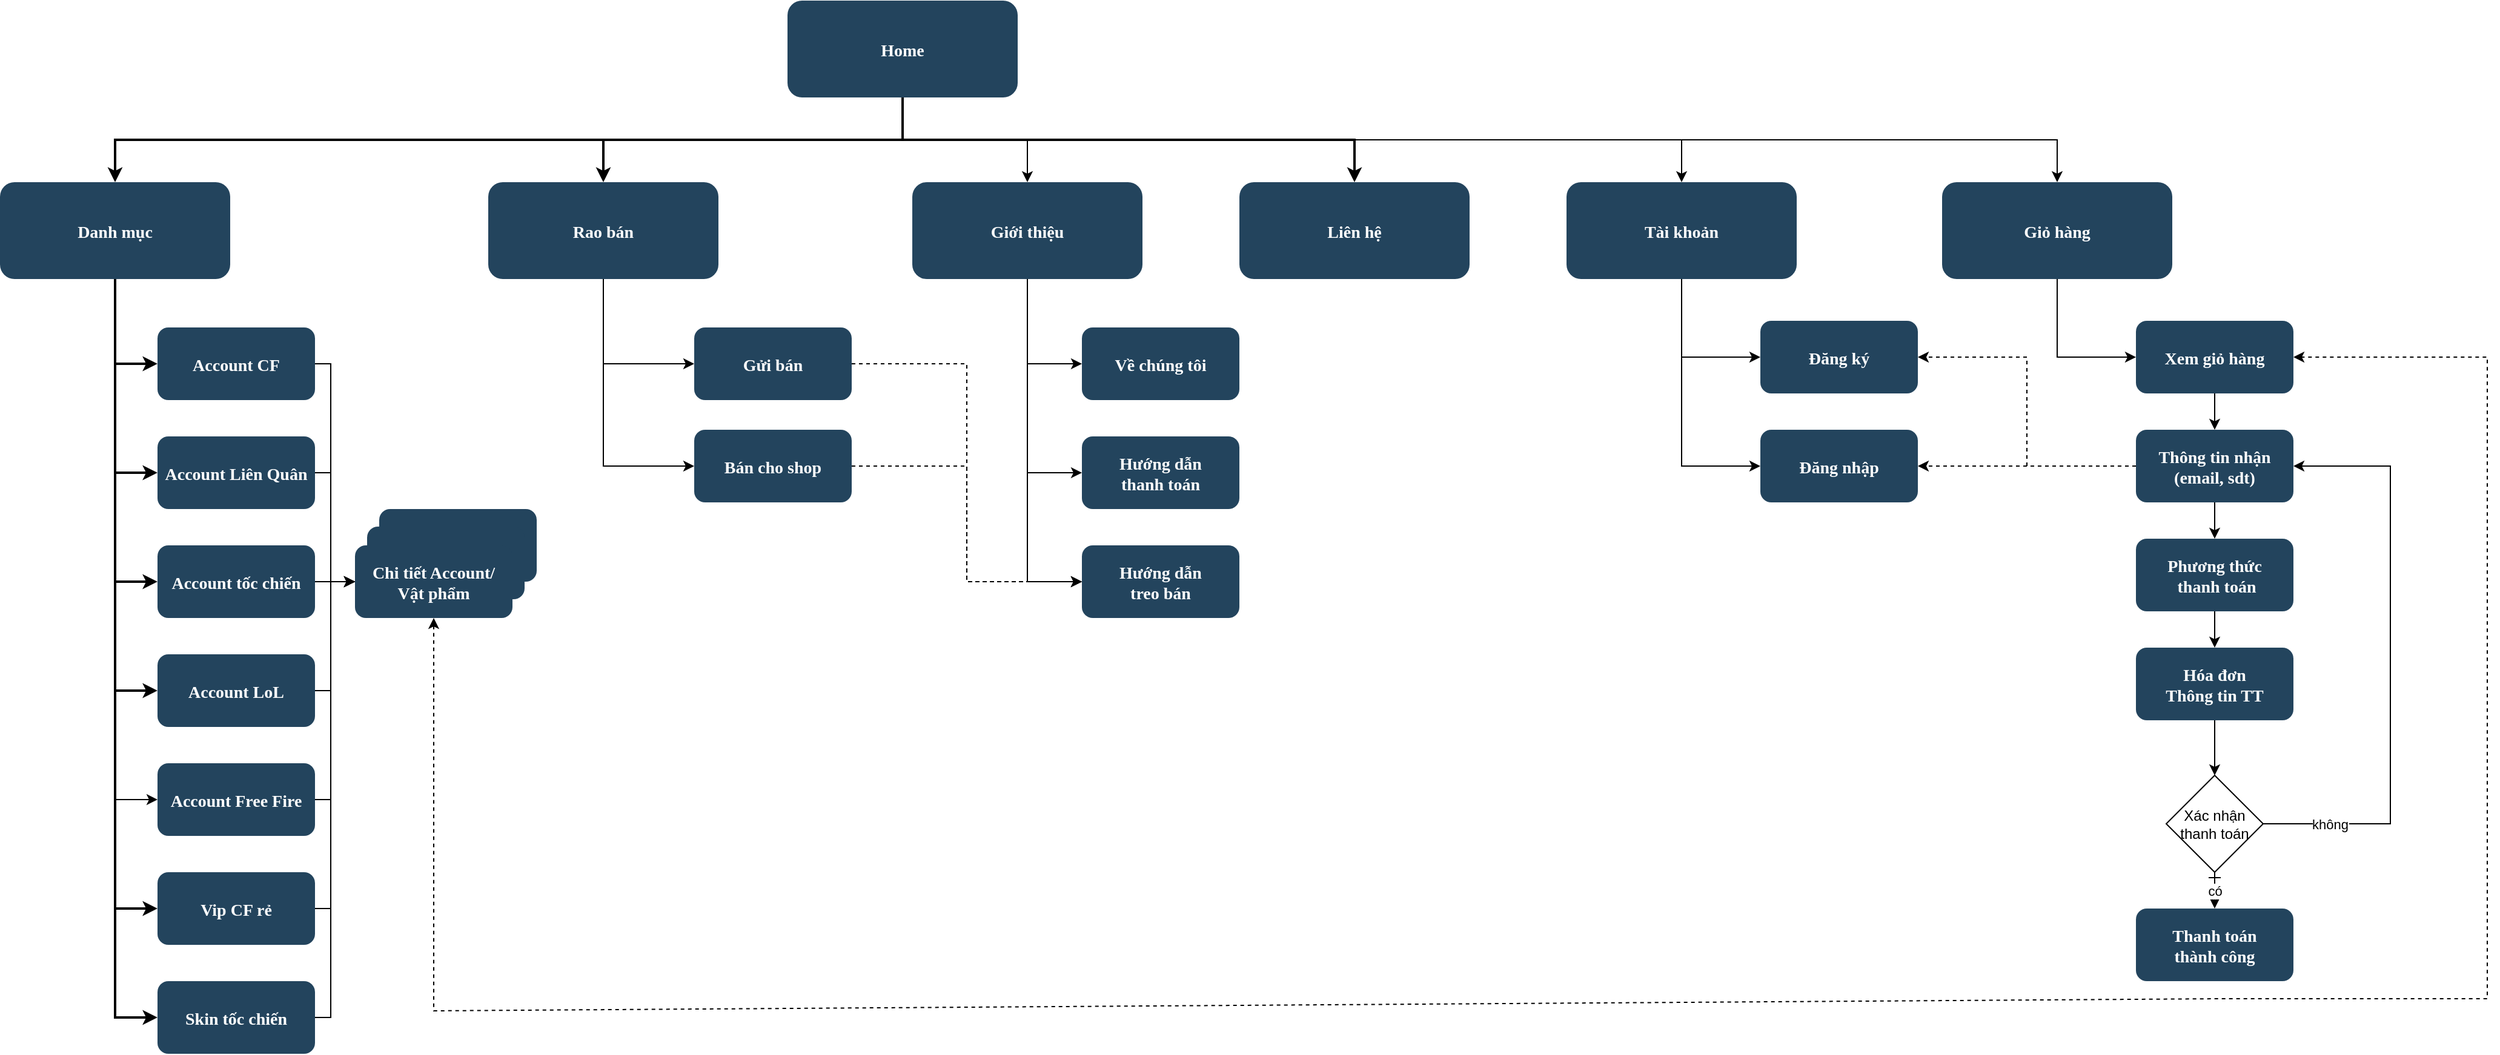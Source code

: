 <mxfile version="15.8.3" type="github">
  <diagram name="Page-1" id="2c0d36ab-eaac-3732-788b-9136903baeff">
    <mxGraphModel dx="2370" dy="1270" grid="1" gridSize="10" guides="1" tooltips="1" connect="1" arrows="1" fold="1" page="1" pageScale="1.5" pageWidth="1169" pageHeight="827" background="none" math="0" shadow="0">
      <root>
        <mxCell id="0" />
        <mxCell id="1" parent="0" />
        <mxCell id="h_92-QsrzLNE7TREopdE-125" style="edgeStyle=orthogonalEdgeStyle;rounded=0;orthogonalLoop=1;jettySize=auto;html=1;exitX=0.5;exitY=1;exitDx=0;exitDy=0;" parent="1" source="2" target="h_92-QsrzLNE7TREopdE-123" edge="1">
          <mxGeometry relative="1" as="geometry" />
        </mxCell>
        <mxCell id="h_92-QsrzLNE7TREopdE-157" style="edgeStyle=orthogonalEdgeStyle;rounded=0;orthogonalLoop=1;jettySize=auto;html=1;exitX=0.5;exitY=1;exitDx=0;exitDy=0;entryX=0.5;entryY=0;entryDx=0;entryDy=0;" parent="1" source="2" target="10" edge="1">
          <mxGeometry relative="1" as="geometry" />
        </mxCell>
        <mxCell id="h_92-QsrzLNE7TREopdE-173" style="edgeStyle=orthogonalEdgeStyle;rounded=0;orthogonalLoop=1;jettySize=auto;html=1;exitX=0.5;exitY=1;exitDx=0;exitDy=0;entryX=0.5;entryY=0;entryDx=0;entryDy=0;" parent="1" source="2" target="h_92-QsrzLNE7TREopdE-171" edge="1">
          <mxGeometry relative="1" as="geometry" />
        </mxCell>
        <mxCell id="2" value="Home" style="rounded=1;fillColor=#23445D;gradientColor=none;strokeColor=none;fontColor=#FFFFFF;fontStyle=1;fontFamily=Tahoma;fontSize=14" parent="1" vertex="1">
          <mxGeometry x="757" y="185.5" width="190" height="80" as="geometry" />
        </mxCell>
        <mxCell id="4" value="Liên hệ" style="rounded=1;fillColor=#23445D;gradientColor=none;strokeColor=none;fontColor=#FFFFFF;fontStyle=1;fontFamily=Tahoma;fontSize=14" parent="1" vertex="1">
          <mxGeometry x="1130.0" y="335.5" width="190" height="80" as="geometry" />
        </mxCell>
        <mxCell id="9" value="" style="edgeStyle=elbowEdgeStyle;elbow=vertical;strokeWidth=2;rounded=0" parent="1" source="2" target="4" edge="1">
          <mxGeometry x="337" y="215.5" width="100" height="100" as="geometry">
            <mxPoint x="337" y="315.5" as="sourcePoint" />
            <mxPoint x="437" y="215.5" as="targetPoint" />
          </mxGeometry>
        </mxCell>
        <mxCell id="YDfeRSrJj_JLpk9UCs8z-76" style="edgeStyle=orthogonalEdgeStyle;rounded=0;orthogonalLoop=1;jettySize=auto;html=1;exitX=0.5;exitY=1;exitDx=0;exitDy=0;entryX=0;entryY=0.5;entryDx=0;entryDy=0;" parent="1" source="10" target="YDfeRSrJj_JLpk9UCs8z-69" edge="1">
          <mxGeometry relative="1" as="geometry">
            <Array as="points">
              <mxPoint x="955" y="486" />
            </Array>
          </mxGeometry>
        </mxCell>
        <mxCell id="YDfeRSrJj_JLpk9UCs8z-77" style="edgeStyle=orthogonalEdgeStyle;rounded=0;orthogonalLoop=1;jettySize=auto;html=1;exitX=0.5;exitY=1;exitDx=0;exitDy=0;entryX=0;entryY=0.5;entryDx=0;entryDy=0;" parent="1" source="10" target="YDfeRSrJj_JLpk9UCs8z-70" edge="1">
          <mxGeometry relative="1" as="geometry" />
        </mxCell>
        <mxCell id="YDfeRSrJj_JLpk9UCs8z-78" style="edgeStyle=orthogonalEdgeStyle;rounded=0;orthogonalLoop=1;jettySize=auto;html=1;exitX=0.5;exitY=1;exitDx=0;exitDy=0;entryX=0;entryY=0.5;entryDx=0;entryDy=0;" parent="1" source="10" target="YDfeRSrJj_JLpk9UCs8z-71" edge="1">
          <mxGeometry relative="1" as="geometry" />
        </mxCell>
        <mxCell id="10" value="Giới thiệu" style="rounded=1;fillColor=#23445D;gradientColor=none;strokeColor=none;fontColor=#FFFFFF;fontStyle=1;fontFamily=Tahoma;fontSize=14" parent="1" vertex="1">
          <mxGeometry x="860" y="335.5" width="190" height="80" as="geometry" />
        </mxCell>
        <mxCell id="h_92-QsrzLNE7TREopdE-161" style="edgeStyle=orthogonalEdgeStyle;rounded=0;orthogonalLoop=1;jettySize=auto;html=1;exitX=0.5;exitY=1;exitDx=0;exitDy=0;entryX=0;entryY=0.5;entryDx=0;entryDy=0;" parent="1" source="12" target="h_92-QsrzLNE7TREopdE-158" edge="1">
          <mxGeometry relative="1" as="geometry" />
        </mxCell>
        <mxCell id="h_92-QsrzLNE7TREopdE-163" style="edgeStyle=orthogonalEdgeStyle;rounded=0;orthogonalLoop=1;jettySize=auto;html=1;exitX=0.5;exitY=1;exitDx=0;exitDy=0;entryX=0;entryY=0.5;entryDx=0;entryDy=0;" parent="1" source="12" target="h_92-QsrzLNE7TREopdE-159" edge="1">
          <mxGeometry relative="1" as="geometry" />
        </mxCell>
        <mxCell id="12" value="Rao bán" style="rounded=1;fillColor=#23445D;gradientColor=none;strokeColor=none;fontColor=#FFFFFF;fontStyle=1;fontFamily=Tahoma;fontSize=14" parent="1" vertex="1">
          <mxGeometry x="510.0" y="335.5" width="190" height="80" as="geometry" />
        </mxCell>
        <mxCell id="h_92-QsrzLNE7TREopdE-129" style="edgeStyle=orthogonalEdgeStyle;rounded=0;orthogonalLoop=1;jettySize=auto;html=1;exitX=0.5;exitY=1;exitDx=0;exitDy=0;entryX=0;entryY=0.5;entryDx=0;entryDy=0;" parent="1" source="13" target="h_92-QsrzLNE7TREopdE-127" edge="1">
          <mxGeometry relative="1" as="geometry" />
        </mxCell>
        <mxCell id="13" value="Danh mục" style="rounded=1;fillColor=#23445D;gradientColor=none;strokeColor=none;fontColor=#FFFFFF;fontStyle=1;fontFamily=Tahoma;fontSize=14" parent="1" vertex="1">
          <mxGeometry x="107" y="335.5" width="190" height="80" as="geometry" />
        </mxCell>
        <mxCell id="h_92-QsrzLNE7TREopdE-135" style="edgeStyle=orthogonalEdgeStyle;rounded=0;orthogonalLoop=1;jettySize=auto;html=1;exitX=1;exitY=0.5;exitDx=0;exitDy=0;entryX=0;entryY=0.5;entryDx=0;entryDy=0;" parent="1" source="16" target="h_92-QsrzLNE7TREopdE-133" edge="1">
          <mxGeometry relative="1" as="geometry">
            <Array as="points">
              <mxPoint x="380" y="486" />
              <mxPoint x="380" y="666" />
            </Array>
          </mxGeometry>
        </mxCell>
        <mxCell id="16" value="Account CF" style="rounded=1;fillColor=#23445D;gradientColor=none;strokeColor=none;fontColor=#FFFFFF;fontStyle=1;fontFamily=Tahoma;fontSize=14" parent="1" vertex="1">
          <mxGeometry x="237" y="455.5" width="130" height="60" as="geometry" />
        </mxCell>
        <mxCell id="h_92-QsrzLNE7TREopdE-137" style="edgeStyle=orthogonalEdgeStyle;rounded=0;orthogonalLoop=1;jettySize=auto;html=1;exitX=1;exitY=0.5;exitDx=0;exitDy=0;entryX=0;entryY=0.5;entryDx=0;entryDy=0;" parent="1" source="17" target="h_92-QsrzLNE7TREopdE-133" edge="1">
          <mxGeometry relative="1" as="geometry">
            <Array as="points">
              <mxPoint x="380" y="576" />
              <mxPoint x="380" y="666" />
            </Array>
          </mxGeometry>
        </mxCell>
        <mxCell id="17" value="Account Liên Quân" style="rounded=1;fillColor=#23445D;gradientColor=none;strokeColor=none;fontColor=#FFFFFF;fontStyle=1;fontFamily=Tahoma;fontSize=14" parent="1" vertex="1">
          <mxGeometry x="237" y="545.5" width="130" height="60" as="geometry" />
        </mxCell>
        <mxCell id="h_92-QsrzLNE7TREopdE-139" style="edgeStyle=orthogonalEdgeStyle;rounded=0;orthogonalLoop=1;jettySize=auto;html=1;exitX=1;exitY=0.5;exitDx=0;exitDy=0;entryX=0;entryY=0.5;entryDx=0;entryDy=0;" parent="1" source="18" target="h_92-QsrzLNE7TREopdE-133" edge="1">
          <mxGeometry relative="1" as="geometry" />
        </mxCell>
        <mxCell id="18" value="Account tốc chiến" style="rounded=1;fillColor=#23445D;gradientColor=none;strokeColor=none;fontColor=#FFFFFF;fontStyle=1;fontFamily=Tahoma;fontSize=14" parent="1" vertex="1">
          <mxGeometry x="237" y="635.5" width="130" height="60" as="geometry" />
        </mxCell>
        <mxCell id="h_92-QsrzLNE7TREopdE-146" style="edgeStyle=orthogonalEdgeStyle;rounded=0;orthogonalLoop=1;jettySize=auto;html=1;exitX=1;exitY=0.5;exitDx=0;exitDy=0;entryX=0;entryY=0.5;entryDx=0;entryDy=0;" parent="1" source="19" target="h_92-QsrzLNE7TREopdE-133" edge="1">
          <mxGeometry relative="1" as="geometry">
            <Array as="points">
              <mxPoint x="380" y="756" />
              <mxPoint x="380" y="666" />
            </Array>
          </mxGeometry>
        </mxCell>
        <mxCell id="19" value="Account LoL" style="rounded=1;fillColor=#23445D;gradientColor=none;strokeColor=none;fontColor=#FFFFFF;fontStyle=1;fontFamily=Tahoma;fontSize=14" parent="1" vertex="1">
          <mxGeometry x="237" y="725.5" width="130" height="60" as="geometry" />
        </mxCell>
        <mxCell id="h_92-QsrzLNE7TREopdE-150" style="edgeStyle=orthogonalEdgeStyle;rounded=0;orthogonalLoop=1;jettySize=auto;html=1;exitX=1;exitY=0.5;exitDx=0;exitDy=0;entryX=0;entryY=0.5;entryDx=0;entryDy=0;" parent="1" source="20" target="h_92-QsrzLNE7TREopdE-133" edge="1">
          <mxGeometry relative="1" as="geometry">
            <Array as="points">
              <mxPoint x="380" y="936" />
              <mxPoint x="380" y="666" />
            </Array>
          </mxGeometry>
        </mxCell>
        <mxCell id="20" value="Vip CF rẻ" style="rounded=1;fillColor=#23445D;gradientColor=none;strokeColor=none;fontColor=#FFFFFF;fontStyle=1;fontFamily=Tahoma;fontSize=14" parent="1" vertex="1">
          <mxGeometry x="237" y="905.5" width="130" height="60" as="geometry" />
        </mxCell>
        <mxCell id="h_92-QsrzLNE7TREopdE-152" style="edgeStyle=orthogonalEdgeStyle;rounded=0;orthogonalLoop=1;jettySize=auto;html=1;exitX=1;exitY=0.5;exitDx=0;exitDy=0;entryX=0;entryY=0.5;entryDx=0;entryDy=0;" parent="1" source="23" target="h_92-QsrzLNE7TREopdE-133" edge="1">
          <mxGeometry relative="1" as="geometry">
            <Array as="points">
              <mxPoint x="380" y="1026" />
              <mxPoint x="380" y="666" />
            </Array>
          </mxGeometry>
        </mxCell>
        <mxCell id="23" value="Skin tốc chiến" style="rounded=1;fillColor=#23445D;gradientColor=none;strokeColor=none;fontColor=#FFFFFF;fontStyle=1;fontFamily=Tahoma;fontSize=14" parent="1" vertex="1">
          <mxGeometry x="237" y="995.5" width="130" height="60" as="geometry" />
        </mxCell>
        <mxCell id="59" value="" style="edgeStyle=elbowEdgeStyle;elbow=vertical;strokeWidth=2;rounded=0" parent="1" source="2" target="12" edge="1">
          <mxGeometry x="347" y="225.5" width="100" height="100" as="geometry">
            <mxPoint x="862.0" y="275.5" as="sourcePoint" />
            <mxPoint x="1467.0" y="345.5" as="targetPoint" />
          </mxGeometry>
        </mxCell>
        <mxCell id="61" value="" style="edgeStyle=elbowEdgeStyle;elbow=vertical;strokeWidth=2;rounded=0" parent="1" source="2" target="13" edge="1">
          <mxGeometry x="-23" y="135.5" width="100" height="100" as="geometry">
            <mxPoint x="-23" y="235.5" as="sourcePoint" />
            <mxPoint x="77" y="135.5" as="targetPoint" />
          </mxGeometry>
        </mxCell>
        <mxCell id="64" value="" style="edgeStyle=elbowEdgeStyle;elbow=horizontal;strokeWidth=2;rounded=0" parent="1" source="13" target="16" edge="1">
          <mxGeometry x="-23" y="135.5" width="100" height="100" as="geometry">
            <mxPoint x="-23" y="235.5" as="sourcePoint" />
            <mxPoint x="77" y="135.5" as="targetPoint" />
            <Array as="points">
              <mxPoint x="202" y="435.5" />
            </Array>
          </mxGeometry>
        </mxCell>
        <mxCell id="65" value="" style="edgeStyle=elbowEdgeStyle;elbow=horizontal;strokeWidth=2;rounded=0" parent="1" source="13" target="17" edge="1">
          <mxGeometry x="-23" y="135.5" width="100" height="100" as="geometry">
            <mxPoint x="-23" y="235.5" as="sourcePoint" />
            <mxPoint x="77" y="135.5" as="targetPoint" />
            <Array as="points">
              <mxPoint x="202" y="475.5" />
            </Array>
          </mxGeometry>
        </mxCell>
        <mxCell id="66" value="" style="edgeStyle=elbowEdgeStyle;elbow=horizontal;strokeWidth=2;rounded=0" parent="1" source="13" target="18" edge="1">
          <mxGeometry x="-23" y="135.5" width="100" height="100" as="geometry">
            <mxPoint x="-23" y="235.5" as="sourcePoint" />
            <mxPoint x="77" y="135.5" as="targetPoint" />
            <Array as="points">
              <mxPoint x="202" y="525.5" />
            </Array>
          </mxGeometry>
        </mxCell>
        <mxCell id="67" value="" style="edgeStyle=elbowEdgeStyle;elbow=horizontal;strokeWidth=2;rounded=0" parent="1" source="13" target="19" edge="1">
          <mxGeometry x="-23" y="135.5" width="100" height="100" as="geometry">
            <mxPoint x="-23" y="235.5" as="sourcePoint" />
            <mxPoint x="77" y="135.5" as="targetPoint" />
            <Array as="points">
              <mxPoint x="202" y="575.5" />
            </Array>
          </mxGeometry>
        </mxCell>
        <mxCell id="68" value="" style="edgeStyle=elbowEdgeStyle;elbow=horizontal;strokeWidth=2;rounded=0" parent="1" source="13" target="20" edge="1">
          <mxGeometry x="-23" y="135.5" width="100" height="100" as="geometry">
            <mxPoint x="-23" y="235.5" as="sourcePoint" />
            <mxPoint x="77" y="135.5" as="targetPoint" />
            <Array as="points">
              <mxPoint x="202" y="615.5" />
            </Array>
          </mxGeometry>
        </mxCell>
        <mxCell id="69" value="" style="edgeStyle=elbowEdgeStyle;elbow=horizontal;strokeWidth=2;rounded=0" parent="1" source="13" target="23" edge="1">
          <mxGeometry x="-23" y="135.5" width="100" height="100" as="geometry">
            <mxPoint x="-23" y="235.5" as="sourcePoint" />
            <mxPoint x="77" y="135.5" as="targetPoint" />
            <Array as="points">
              <mxPoint x="202" y="665.5" />
            </Array>
          </mxGeometry>
        </mxCell>
        <mxCell id="h_92-QsrzLNE7TREopdE-168" style="edgeStyle=orthogonalEdgeStyle;rounded=0;orthogonalLoop=1;jettySize=auto;html=1;exitX=0.5;exitY=1;exitDx=0;exitDy=0;entryX=0;entryY=0.5;entryDx=0;entryDy=0;" parent="1" source="h_92-QsrzLNE7TREopdE-123" target="h_92-QsrzLNE7TREopdE-164" edge="1">
          <mxGeometry relative="1" as="geometry" />
        </mxCell>
        <mxCell id="h_92-QsrzLNE7TREopdE-169" style="edgeStyle=orthogonalEdgeStyle;rounded=0;orthogonalLoop=1;jettySize=auto;html=1;exitX=0.5;exitY=1;exitDx=0;exitDy=0;entryX=0;entryY=0.5;entryDx=0;entryDy=0;" parent="1" source="h_92-QsrzLNE7TREopdE-123" target="h_92-QsrzLNE7TREopdE-165" edge="1">
          <mxGeometry relative="1" as="geometry" />
        </mxCell>
        <mxCell id="h_92-QsrzLNE7TREopdE-123" value="Tài khoản" style="rounded=1;fillColor=#23445D;gradientColor=none;strokeColor=none;fontColor=#FFFFFF;fontStyle=1;fontFamily=Tahoma;fontSize=14" parent="1" vertex="1">
          <mxGeometry x="1400.0" y="335.5" width="190" height="80" as="geometry" />
        </mxCell>
        <mxCell id="h_92-QsrzLNE7TREopdE-148" style="edgeStyle=orthogonalEdgeStyle;rounded=0;orthogonalLoop=1;jettySize=auto;html=1;exitX=1;exitY=0.5;exitDx=0;exitDy=0;entryX=0;entryY=0.5;entryDx=0;entryDy=0;" parent="1" source="h_92-QsrzLNE7TREopdE-127" target="h_92-QsrzLNE7TREopdE-133" edge="1">
          <mxGeometry relative="1" as="geometry">
            <Array as="points">
              <mxPoint x="380" y="846" />
              <mxPoint x="380" y="666" />
            </Array>
          </mxGeometry>
        </mxCell>
        <mxCell id="h_92-QsrzLNE7TREopdE-127" value="Account Free Fire" style="rounded=1;fillColor=#23445D;gradientColor=none;strokeColor=none;fontColor=#FFFFFF;fontStyle=1;fontFamily=Tahoma;fontSize=14" parent="1" vertex="1">
          <mxGeometry x="237" y="815.5" width="130" height="60" as="geometry" />
        </mxCell>
        <mxCell id="h_92-QsrzLNE7TREopdE-131" value="" style="rounded=1;fillColor=#23445D;gradientColor=none;strokeColor=none;fontColor=#FFFFFF;fontStyle=1;fontFamily=Tahoma;fontSize=14" parent="1" vertex="1">
          <mxGeometry x="420" y="605.5" width="130" height="60" as="geometry" />
        </mxCell>
        <mxCell id="h_92-QsrzLNE7TREopdE-132" value="" style="rounded=1;fillColor=#23445D;gradientColor=none;strokeColor=none;fontColor=#FFFFFF;fontStyle=1;fontFamily=Tahoma;fontSize=14" parent="1" vertex="1">
          <mxGeometry x="410" y="620" width="130" height="60" as="geometry" />
        </mxCell>
        <mxCell id="h_92-QsrzLNE7TREopdE-133" value="Chi tiết Account/&#xa;Vật phẩm" style="rounded=1;fillColor=#23445D;gradientColor=none;strokeColor=none;fontColor=#FFFFFF;fontStyle=1;fontFamily=Tahoma;fontSize=14" parent="1" vertex="1">
          <mxGeometry x="400" y="635.5" width="130" height="60" as="geometry" />
        </mxCell>
        <mxCell id="YDfeRSrJj_JLpk9UCs8z-74" style="edgeStyle=orthogonalEdgeStyle;rounded=0;orthogonalLoop=1;jettySize=auto;html=1;exitX=1;exitY=0.5;exitDx=0;exitDy=0;entryX=0;entryY=0.5;entryDx=0;entryDy=0;dashed=1;" parent="1" source="h_92-QsrzLNE7TREopdE-158" target="YDfeRSrJj_JLpk9UCs8z-71" edge="1">
          <mxGeometry relative="1" as="geometry" />
        </mxCell>
        <mxCell id="h_92-QsrzLNE7TREopdE-158" value="Gửi bán" style="rounded=1;fillColor=#23445D;gradientColor=none;strokeColor=none;fontColor=#FFFFFF;fontStyle=1;fontFamily=Tahoma;fontSize=14" parent="1" vertex="1">
          <mxGeometry x="680" y="455.5" width="130" height="60" as="geometry" />
        </mxCell>
        <mxCell id="YDfeRSrJj_JLpk9UCs8z-75" style="edgeStyle=orthogonalEdgeStyle;rounded=0;orthogonalLoop=1;jettySize=auto;html=1;exitX=1;exitY=0.5;exitDx=0;exitDy=0;entryX=0;entryY=0.5;entryDx=0;entryDy=0;dashed=1;" parent="1" source="h_92-QsrzLNE7TREopdE-159" target="YDfeRSrJj_JLpk9UCs8z-71" edge="1">
          <mxGeometry relative="1" as="geometry" />
        </mxCell>
        <mxCell id="h_92-QsrzLNE7TREopdE-159" value="Bán cho shop" style="rounded=1;fillColor=#23445D;gradientColor=none;strokeColor=none;fontColor=#FFFFFF;fontStyle=1;fontFamily=Tahoma;fontSize=14" parent="1" vertex="1">
          <mxGeometry x="680" y="540" width="130" height="60" as="geometry" />
        </mxCell>
        <mxCell id="h_92-QsrzLNE7TREopdE-164" value="Đăng ký" style="rounded=1;fillColor=#23445D;gradientColor=none;strokeColor=none;fontColor=#FFFFFF;fontStyle=1;fontFamily=Tahoma;fontSize=14" parent="1" vertex="1">
          <mxGeometry x="1560" y="450" width="130" height="60" as="geometry" />
        </mxCell>
        <mxCell id="h_92-QsrzLNE7TREopdE-165" value="Đăng nhập" style="rounded=1;fillColor=#23445D;gradientColor=none;strokeColor=none;fontColor=#FFFFFF;fontStyle=1;fontFamily=Tahoma;fontSize=14" parent="1" vertex="1">
          <mxGeometry x="1560" y="540" width="130" height="60" as="geometry" />
        </mxCell>
        <mxCell id="h_92-QsrzLNE7TREopdE-186" style="edgeStyle=orthogonalEdgeStyle;rounded=0;orthogonalLoop=1;jettySize=auto;html=1;exitX=0.5;exitY=1;exitDx=0;exitDy=0;entryX=0;entryY=0.5;entryDx=0;entryDy=0;" parent="1" source="h_92-QsrzLNE7TREopdE-171" target="h_92-QsrzLNE7TREopdE-174" edge="1">
          <mxGeometry relative="1" as="geometry" />
        </mxCell>
        <mxCell id="h_92-QsrzLNE7TREopdE-171" value="Giỏ hàng" style="rounded=1;fillColor=#23445D;gradientColor=none;strokeColor=none;fontColor=#FFFFFF;fontStyle=1;fontFamily=Tahoma;fontSize=14" parent="1" vertex="1">
          <mxGeometry x="1710.0" y="335.5" width="190" height="80" as="geometry" />
        </mxCell>
        <mxCell id="h_92-QsrzLNE7TREopdE-194" style="edgeStyle=orthogonalEdgeStyle;rounded=0;orthogonalLoop=1;jettySize=auto;html=1;exitX=0.5;exitY=1;exitDx=0;exitDy=0;entryX=0.5;entryY=0;entryDx=0;entryDy=0;" parent="1" source="h_92-QsrzLNE7TREopdE-174" target="h_92-QsrzLNE7TREopdE-187" edge="1">
          <mxGeometry relative="1" as="geometry" />
        </mxCell>
        <mxCell id="h_92-QsrzLNE7TREopdE-174" value="Xem giỏ hàng" style="rounded=1;fillColor=#23445D;gradientColor=none;strokeColor=none;fontColor=#FFFFFF;fontStyle=1;fontFamily=Tahoma;fontSize=14" parent="1" vertex="1">
          <mxGeometry x="1870" y="450" width="130" height="60" as="geometry" />
        </mxCell>
        <mxCell id="h_92-QsrzLNE7TREopdE-184" value="" style="endArrow=classic;startArrow=classic;html=1;rounded=0;dashed=1;exitX=0.5;exitY=1;exitDx=0;exitDy=0;entryX=1;entryY=0.5;entryDx=0;entryDy=0;" parent="1" source="h_92-QsrzLNE7TREopdE-133" target="h_92-QsrzLNE7TREopdE-174" edge="1">
          <mxGeometry width="50" height="50" relative="1" as="geometry">
            <mxPoint x="990" y="760" as="sourcePoint" />
            <mxPoint x="1040" y="710" as="targetPoint" />
            <Array as="points">
              <mxPoint x="465" y="1020" />
              <mxPoint x="1940" y="1010" />
              <mxPoint x="2160" y="1010" />
              <mxPoint x="2160" y="480" />
            </Array>
          </mxGeometry>
        </mxCell>
        <mxCell id="h_92-QsrzLNE7TREopdE-191" style="edgeStyle=orthogonalEdgeStyle;rounded=0;orthogonalLoop=1;jettySize=auto;html=1;exitX=0;exitY=0.5;exitDx=0;exitDy=0;entryX=1;entryY=0.5;entryDx=0;entryDy=0;dashed=1;" parent="1" source="h_92-QsrzLNE7TREopdE-187" target="h_92-QsrzLNE7TREopdE-164" edge="1">
          <mxGeometry relative="1" as="geometry" />
        </mxCell>
        <mxCell id="h_92-QsrzLNE7TREopdE-192" style="edgeStyle=orthogonalEdgeStyle;rounded=0;orthogonalLoop=1;jettySize=auto;html=1;exitX=0;exitY=0.5;exitDx=0;exitDy=0;entryX=1;entryY=0.5;entryDx=0;entryDy=0;dashed=1;" parent="1" source="h_92-QsrzLNE7TREopdE-187" target="h_92-QsrzLNE7TREopdE-165" edge="1">
          <mxGeometry relative="1" as="geometry" />
        </mxCell>
        <mxCell id="h_92-QsrzLNE7TREopdE-197" style="edgeStyle=orthogonalEdgeStyle;rounded=0;orthogonalLoop=1;jettySize=auto;html=1;exitX=0.5;exitY=1;exitDx=0;exitDy=0;startArrow=none;" parent="1" source="h_92-QsrzLNE7TREopdE-208" target="h_92-QsrzLNE7TREopdE-195" edge="1">
          <mxGeometry relative="1" as="geometry" />
        </mxCell>
        <mxCell id="h_92-QsrzLNE7TREopdE-214" style="edgeStyle=orthogonalEdgeStyle;rounded=0;orthogonalLoop=1;jettySize=auto;html=1;exitX=0.5;exitY=1;exitDx=0;exitDy=0;entryX=0.5;entryY=0;entryDx=0;entryDy=0;" parent="1" source="h_92-QsrzLNE7TREopdE-187" target="h_92-QsrzLNE7TREopdE-208" edge="1">
          <mxGeometry relative="1" as="geometry" />
        </mxCell>
        <mxCell id="h_92-QsrzLNE7TREopdE-187" value="Thông tin nhận&#xa;(email, sdt)" style="rounded=1;fillColor=#23445D;gradientColor=none;strokeColor=none;fontColor=#FFFFFF;fontStyle=1;fontFamily=Tahoma;fontSize=14" parent="1" vertex="1">
          <mxGeometry x="1870" y="540" width="130" height="60" as="geometry" />
        </mxCell>
        <mxCell id="h_92-QsrzLNE7TREopdE-202" style="edgeStyle=orthogonalEdgeStyle;rounded=0;orthogonalLoop=1;jettySize=auto;html=1;exitX=0.5;exitY=1;exitDx=0;exitDy=0;entryX=0.5;entryY=0;entryDx=0;entryDy=0;" parent="1" source="h_92-QsrzLNE7TREopdE-195" target="h_92-QsrzLNE7TREopdE-201" edge="1">
          <mxGeometry relative="1" as="geometry" />
        </mxCell>
        <mxCell id="h_92-QsrzLNE7TREopdE-198" value="Thanh toán&#xa;thành công" style="rounded=1;fillColor=#23445D;gradientColor=none;strokeColor=none;fontColor=#FFFFFF;fontStyle=1;fontFamily=Tahoma;fontSize=14" parent="1" vertex="1">
          <mxGeometry x="1870" y="935.5" width="130" height="60" as="geometry" />
        </mxCell>
        <mxCell id="h_92-QsrzLNE7TREopdE-204" value="có" style="edgeStyle=orthogonalEdgeStyle;rounded=0;orthogonalLoop=1;jettySize=auto;html=1;exitX=0.5;exitY=1;exitDx=0;exitDy=0;entryX=0.5;entryY=0;entryDx=0;entryDy=0;" parent="1" source="h_92-QsrzLNE7TREopdE-201" target="h_92-QsrzLNE7TREopdE-198" edge="1">
          <mxGeometry relative="1" as="geometry" />
        </mxCell>
        <mxCell id="h_92-QsrzLNE7TREopdE-205" style="edgeStyle=orthogonalEdgeStyle;rounded=0;orthogonalLoop=1;jettySize=auto;html=1;exitX=1;exitY=0.5;exitDx=0;exitDy=0;entryX=1;entryY=0.5;entryDx=0;entryDy=0;" parent="1" source="h_92-QsrzLNE7TREopdE-201" target="h_92-QsrzLNE7TREopdE-187" edge="1">
          <mxGeometry relative="1" as="geometry">
            <Array as="points">
              <mxPoint x="2080" y="866" />
              <mxPoint x="2080" y="570" />
            </Array>
          </mxGeometry>
        </mxCell>
        <mxCell id="h_92-QsrzLNE7TREopdE-207" value="không" style="edgeLabel;html=1;align=center;verticalAlign=middle;resizable=0;points=[];" parent="h_92-QsrzLNE7TREopdE-205" vertex="1" connectable="0">
          <mxGeometry x="-0.642" y="2" relative="1" as="geometry">
            <mxPoint x="-31" y="2" as="offset" />
          </mxGeometry>
        </mxCell>
        <mxCell id="h_92-QsrzLNE7TREopdE-201" value="Xác nhận&lt;br&gt;thanh toán" style="rhombus;whiteSpace=wrap;html=1;" parent="1" vertex="1">
          <mxGeometry x="1895" y="825.5" width="80" height="80" as="geometry" />
        </mxCell>
        <mxCell id="h_92-QsrzLNE7TREopdE-208" value="Phương thức&#xa; thanh toán" style="rounded=1;fillColor=#23445D;gradientColor=none;strokeColor=none;fontColor=#FFFFFF;fontStyle=1;fontFamily=Tahoma;fontSize=14" parent="1" vertex="1">
          <mxGeometry x="1870" y="630" width="130" height="60" as="geometry" />
        </mxCell>
        <mxCell id="h_92-QsrzLNE7TREopdE-195" value="Hóa đơn&#xa;Thông tin TT" style="rounded=1;fillColor=#23445D;gradientColor=none;strokeColor=none;fontColor=#FFFFFF;fontStyle=1;fontFamily=Tahoma;fontSize=14" parent="1" vertex="1">
          <mxGeometry x="1870" y="720" width="130" height="60" as="geometry" />
        </mxCell>
        <mxCell id="h_92-QsrzLNE7TREopdE-215" value="" style="endArrow=none;html=1;rounded=0;" parent="1" edge="1">
          <mxGeometry width="50" height="50" relative="1" as="geometry">
            <mxPoint x="1930" y="910" as="sourcePoint" />
            <mxPoint x="1940" y="910" as="targetPoint" />
          </mxGeometry>
        </mxCell>
        <mxCell id="YDfeRSrJj_JLpk9UCs8z-69" value="Về chúng tôi" style="rounded=1;fillColor=#23445D;gradientColor=none;strokeColor=none;fontColor=#FFFFFF;fontStyle=1;fontFamily=Tahoma;fontSize=14" parent="1" vertex="1">
          <mxGeometry x="1000" y="455.5" width="130" height="60" as="geometry" />
        </mxCell>
        <mxCell id="YDfeRSrJj_JLpk9UCs8z-70" value="Hướng dẫn&#xa;thanh toán" style="rounded=1;fillColor=#23445D;gradientColor=none;strokeColor=none;fontColor=#FFFFFF;fontStyle=1;fontFamily=Tahoma;fontSize=14" parent="1" vertex="1">
          <mxGeometry x="1000" y="545.5" width="130" height="60" as="geometry" />
        </mxCell>
        <mxCell id="YDfeRSrJj_JLpk9UCs8z-71" value="Hướng dẫn&#xa;treo bán" style="rounded=1;fillColor=#23445D;gradientColor=none;strokeColor=none;fontColor=#FFFFFF;fontStyle=1;fontFamily=Tahoma;fontSize=14" parent="1" vertex="1">
          <mxGeometry x="1000" y="635.5" width="130" height="60" as="geometry" />
        </mxCell>
      </root>
    </mxGraphModel>
  </diagram>
</mxfile>
